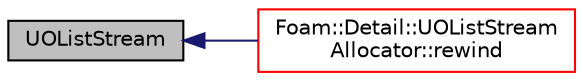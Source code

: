digraph "UOListStream"
{
  bgcolor="transparent";
  edge [fontname="Helvetica",fontsize="10",labelfontname="Helvetica",labelfontsize="10"];
  node [fontname="Helvetica",fontsize="10",shape=record];
  rankdir="LR";
  Node1 [label="UOListStream",height=0.2,width=0.4,color="black", fillcolor="grey75", style="filled" fontcolor="black"];
  Node1 -> Node2 [dir="back",color="midnightblue",fontsize="10",style="solid",fontname="Helvetica"];
  Node2 [label="Foam::Detail::UOListStream\lAllocator::rewind",height=0.2,width=0.4,color="red",URL="$classFoam_1_1Detail_1_1UOListStreamAllocator.html#ab8734e666421c9fe3b6380a818c6c727",tooltip="Move to buffer start, clear errors. "];
}
